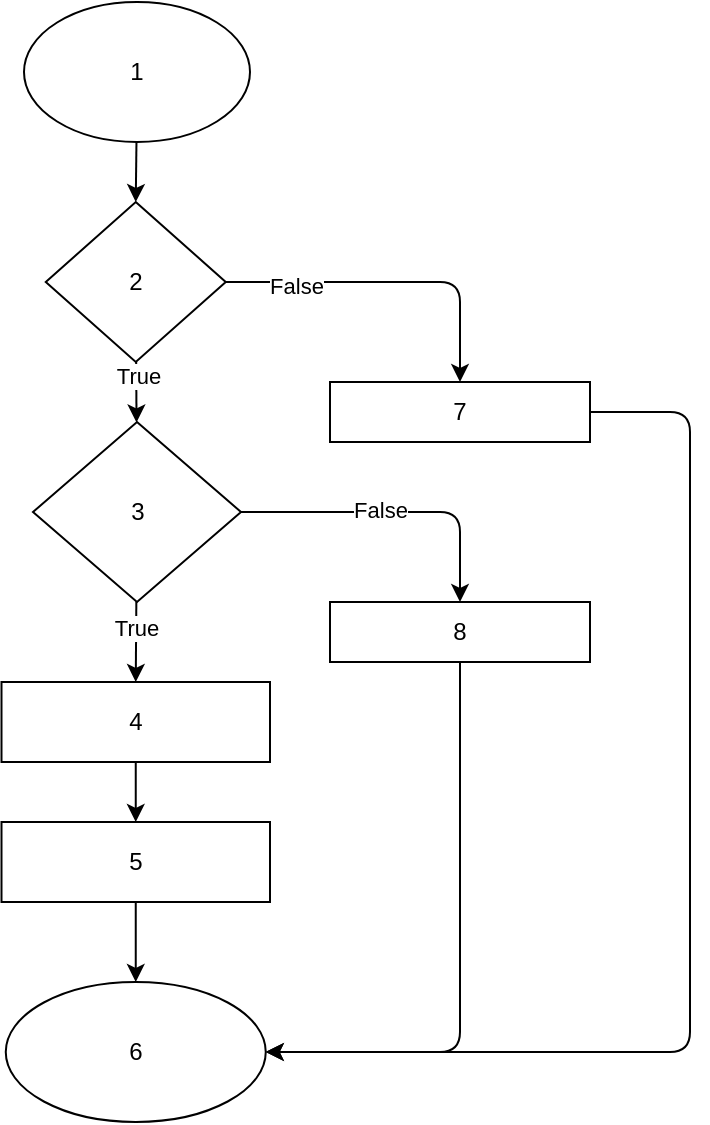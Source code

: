 <mxfile>
    <diagram id="nr9CdPjf7wVxiJAcX9-f" name="Page-1">
        <mxGraphModel dx="825" dy="418" grid="1" gridSize="10" guides="1" tooltips="1" connect="1" arrows="1" fold="1" page="1" pageScale="1" pageWidth="827" pageHeight="1169" math="0" shadow="0">
            <root>
                <mxCell id="0"/>
                <mxCell id="1" parent="0"/>
                <mxCell id="4" style="edgeStyle=none;html=1;entryX=0.5;entryY=0;entryDx=0;entryDy=0;" parent="1" source="2" target="3" edge="1">
                    <mxGeometry relative="1" as="geometry"/>
                </mxCell>
                <mxCell id="2" value="1" style="ellipse;whiteSpace=wrap;html=1;" parent="1" vertex="1">
                    <mxGeometry x="107" y="30" width="113" height="70" as="geometry"/>
                </mxCell>
                <mxCell id="6" style="edgeStyle=none;html=1;" parent="1" source="3" target="5" edge="1">
                    <mxGeometry relative="1" as="geometry"/>
                </mxCell>
                <mxCell id="11" value="True" style="edgeLabel;html=1;align=center;verticalAlign=middle;resizable=0;points=[];" parent="6" vertex="1" connectable="0">
                    <mxGeometry x="-0.548" y="1" relative="1" as="geometry">
                        <mxPoint as="offset"/>
                    </mxGeometry>
                </mxCell>
                <mxCell id="14" style="edgeStyle=none;html=1;entryX=0.5;entryY=0;entryDx=0;entryDy=0;" parent="1" source="3" target="13" edge="1">
                    <mxGeometry relative="1" as="geometry">
                        <Array as="points">
                            <mxPoint x="325" y="170"/>
                        </Array>
                    </mxGeometry>
                </mxCell>
                <mxCell id="18" value="False" style="edgeLabel;html=1;align=center;verticalAlign=middle;resizable=0;points=[];" parent="14" vertex="1" connectable="0">
                    <mxGeometry x="-0.601" y="-2" relative="1" as="geometry">
                        <mxPoint x="1" as="offset"/>
                    </mxGeometry>
                </mxCell>
                <mxCell id="3" value="2" style="rhombus;whiteSpace=wrap;html=1;" parent="1" vertex="1">
                    <mxGeometry x="117.88" y="130" width="90" height="80" as="geometry"/>
                </mxCell>
                <mxCell id="8" style="edgeStyle=none;html=1;entryX=0.5;entryY=0;entryDx=0;entryDy=0;" parent="1" source="5" target="7" edge="1">
                    <mxGeometry relative="1" as="geometry"/>
                </mxCell>
                <mxCell id="12" value="True" style="edgeLabel;html=1;align=center;verticalAlign=middle;resizable=0;points=[];" parent="8" vertex="1" connectable="0">
                    <mxGeometry x="-0.324" relative="1" as="geometry">
                        <mxPoint as="offset"/>
                    </mxGeometry>
                </mxCell>
                <mxCell id="16" style="edgeStyle=none;html=1;entryX=0.5;entryY=0;entryDx=0;entryDy=0;" parent="1" source="5" target="15" edge="1">
                    <mxGeometry relative="1" as="geometry">
                        <Array as="points">
                            <mxPoint x="325" y="285"/>
                        </Array>
                    </mxGeometry>
                </mxCell>
                <mxCell id="17" value="False" style="edgeLabel;html=1;align=center;verticalAlign=middle;resizable=0;points=[];" parent="16" vertex="1" connectable="0">
                    <mxGeometry x="-0.109" y="1" relative="1" as="geometry">
                        <mxPoint as="offset"/>
                    </mxGeometry>
                </mxCell>
                <mxCell id="5" value="3" style="rhombus;whiteSpace=wrap;html=1;" parent="1" vertex="1">
                    <mxGeometry x="111.5" y="240" width="104" height="90" as="geometry"/>
                </mxCell>
                <mxCell id="10" style="edgeStyle=none;html=1;entryX=0.5;entryY=0;entryDx=0;entryDy=0;" parent="1" source="7" target="9" edge="1">
                    <mxGeometry relative="1" as="geometry"/>
                </mxCell>
                <mxCell id="7" value="4" style="rounded=0;whiteSpace=wrap;html=1;" parent="1" vertex="1">
                    <mxGeometry x="95.75" y="370" width="134.25" height="40" as="geometry"/>
                </mxCell>
                <mxCell id="20" style="edgeStyle=none;html=1;entryX=0.5;entryY=0;entryDx=0;entryDy=0;" parent="1" source="9" target="19" edge="1">
                    <mxGeometry relative="1" as="geometry"/>
                </mxCell>
                <mxCell id="9" value="5" style="rounded=0;whiteSpace=wrap;html=1;" parent="1" vertex="1">
                    <mxGeometry x="95.75" y="440" width="134.25" height="40" as="geometry"/>
                </mxCell>
                <mxCell id="22" style="edgeStyle=none;html=1;exitX=1;exitY=0.5;exitDx=0;exitDy=0;entryX=1;entryY=0.5;entryDx=0;entryDy=0;" parent="1" source="13" target="19" edge="1">
                    <mxGeometry relative="1" as="geometry">
                        <mxPoint x="270" y="720.0" as="targetPoint"/>
                        <Array as="points">
                            <mxPoint x="440" y="235"/>
                            <mxPoint x="440" y="555"/>
                        </Array>
                    </mxGeometry>
                </mxCell>
                <mxCell id="13" value="7" style="rounded=0;whiteSpace=wrap;html=1;" parent="1" vertex="1">
                    <mxGeometry x="260" y="220" width="130" height="30" as="geometry"/>
                </mxCell>
                <mxCell id="21" style="edgeStyle=none;html=1;entryX=1;entryY=0.5;entryDx=0;entryDy=0;" parent="1" source="15" target="19" edge="1">
                    <mxGeometry relative="1" as="geometry">
                        <mxPoint x="270" y="720.0" as="targetPoint"/>
                        <Array as="points">
                            <mxPoint x="325" y="555"/>
                        </Array>
                    </mxGeometry>
                </mxCell>
                <mxCell id="15" value="8" style="rounded=0;whiteSpace=wrap;html=1;" parent="1" vertex="1">
                    <mxGeometry x="260" y="330" width="130" height="30" as="geometry"/>
                </mxCell>
                <mxCell id="19" value="6" style="ellipse;whiteSpace=wrap;html=1;" parent="1" vertex="1">
                    <mxGeometry x="97.88" y="520" width="130" height="70" as="geometry"/>
                </mxCell>
            </root>
        </mxGraphModel>
    </diagram>
</mxfile>